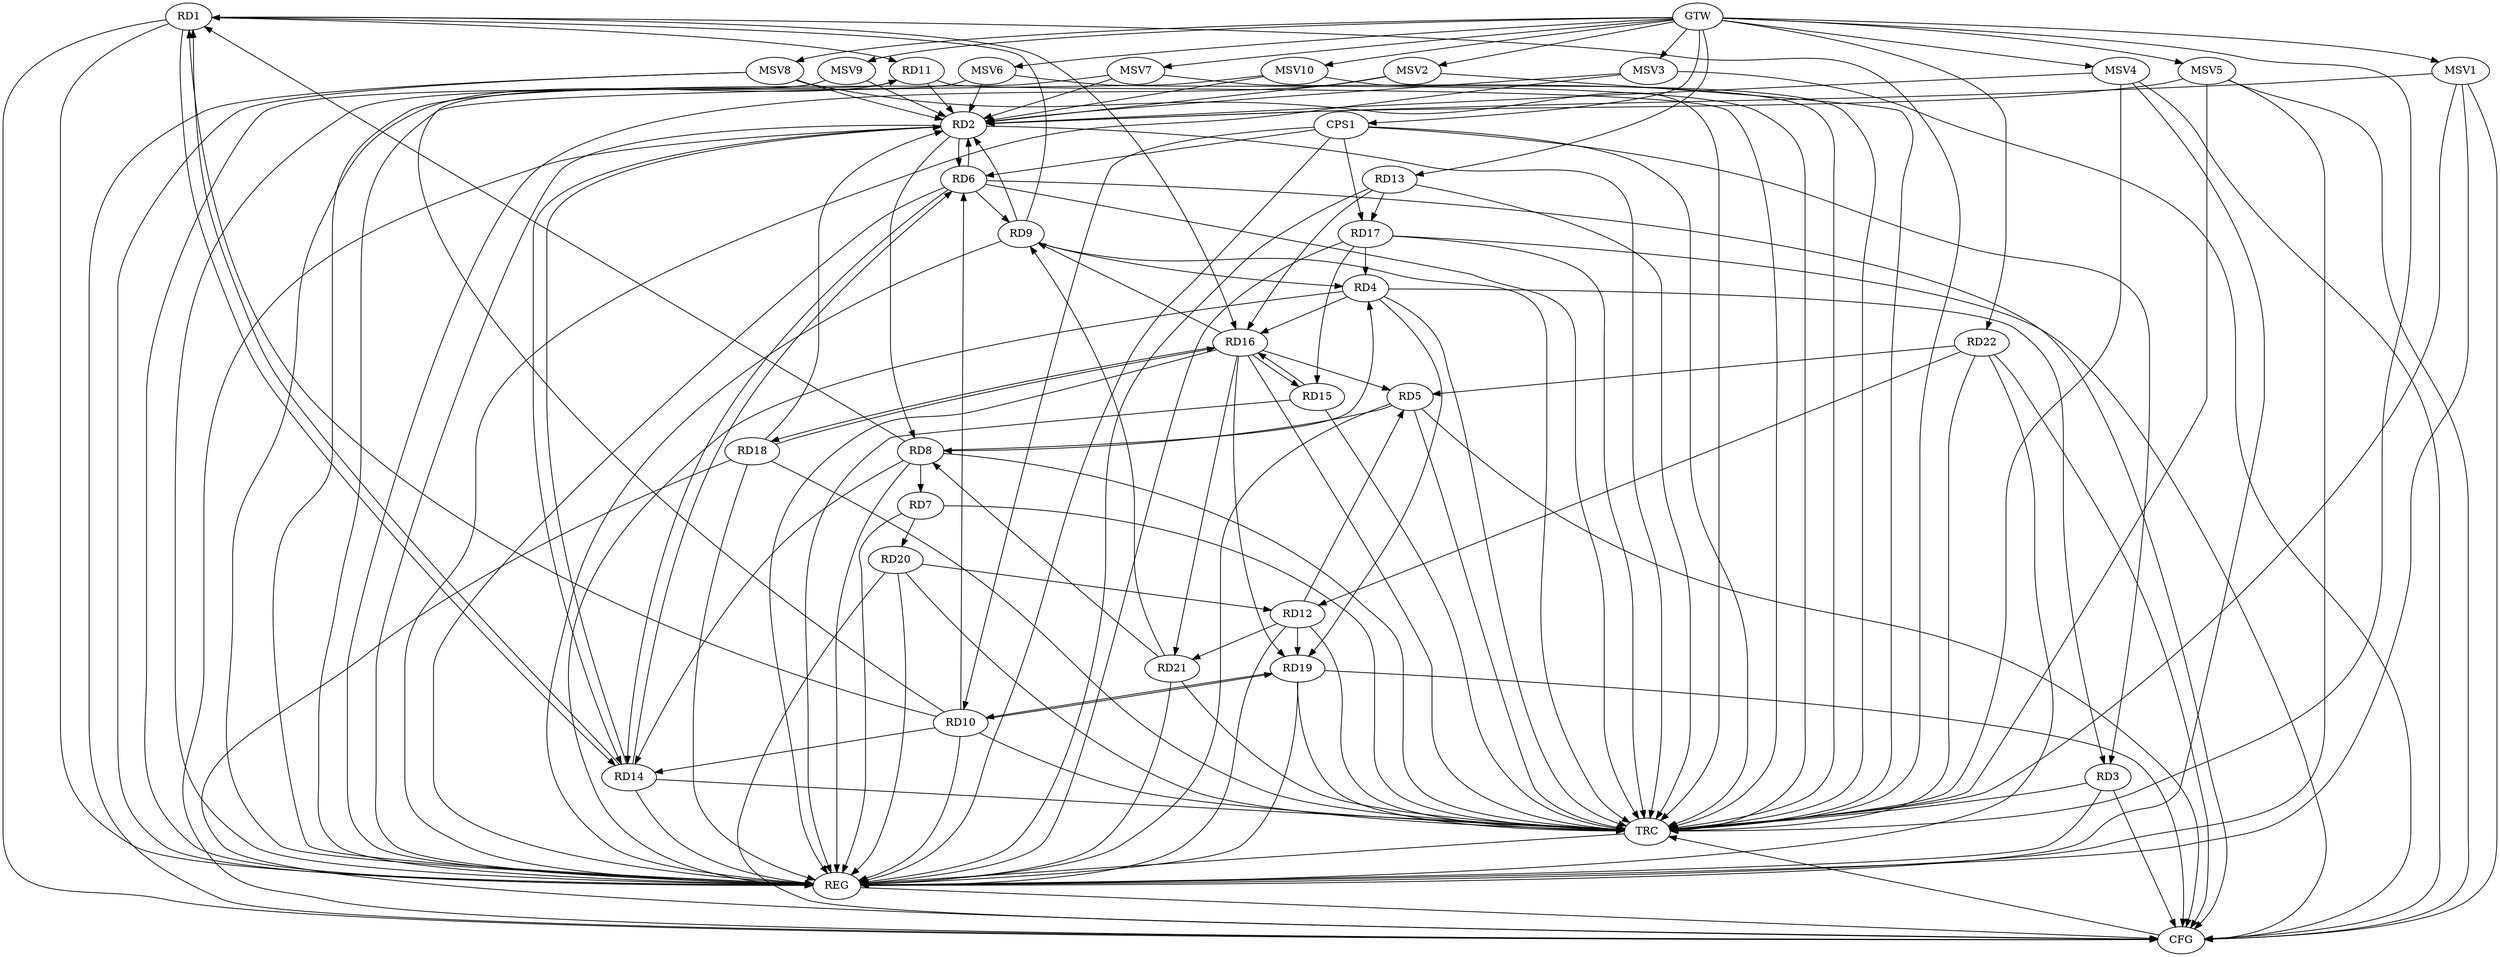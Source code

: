 strict digraph G {
  RD1 [ label="RD1" ];
  RD2 [ label="RD2" ];
  RD3 [ label="RD3" ];
  RD4 [ label="RD4" ];
  RD5 [ label="RD5" ];
  RD6 [ label="RD6" ];
  RD7 [ label="RD7" ];
  RD8 [ label="RD8" ];
  RD9 [ label="RD9" ];
  RD10 [ label="RD10" ];
  RD11 [ label="RD11" ];
  RD12 [ label="RD12" ];
  RD13 [ label="RD13" ];
  RD14 [ label="RD14" ];
  RD15 [ label="RD15" ];
  RD16 [ label="RD16" ];
  RD17 [ label="RD17" ];
  RD18 [ label="RD18" ];
  RD19 [ label="RD19" ];
  RD20 [ label="RD20" ];
  RD21 [ label="RD21" ];
  RD22 [ label="RD22" ];
  CPS1 [ label="CPS1" ];
  GTW [ label="GTW" ];
  REG [ label="REG" ];
  CFG [ label="CFG" ];
  TRC [ label="TRC" ];
  MSV1 [ label="MSV1" ];
  MSV2 [ label="MSV2" ];
  MSV3 [ label="MSV3" ];
  MSV4 [ label="MSV4" ];
  MSV5 [ label="MSV5" ];
  MSV6 [ label="MSV6" ];
  MSV7 [ label="MSV7" ];
  MSV8 [ label="MSV8" ];
  MSV9 [ label="MSV9" ];
  MSV10 [ label="MSV10" ];
  RD8 -> RD1;
  RD9 -> RD1;
  RD10 -> RD1;
  RD1 -> RD11;
  RD1 -> RD14;
  RD14 -> RD1;
  RD1 -> RD16;
  RD2 -> RD6;
  RD6 -> RD2;
  RD2 -> RD8;
  RD9 -> RD2;
  RD11 -> RD2;
  RD2 -> RD14;
  RD14 -> RD2;
  RD18 -> RD2;
  RD4 -> RD3;
  RD8 -> RD4;
  RD9 -> RD4;
  RD4 -> RD16;
  RD17 -> RD4;
  RD4 -> RD19;
  RD5 -> RD8;
  RD12 -> RD5;
  RD16 -> RD5;
  RD22 -> RD5;
  RD6 -> RD9;
  RD10 -> RD6;
  RD6 -> RD14;
  RD14 -> RD6;
  RD8 -> RD7;
  RD7 -> RD20;
  RD8 -> RD14;
  RD21 -> RD8;
  RD16 -> RD9;
  RD21 -> RD9;
  RD10 -> RD11;
  RD10 -> RD14;
  RD10 -> RD19;
  RD19 -> RD10;
  RD12 -> RD19;
  RD20 -> RD12;
  RD12 -> RD21;
  RD22 -> RD12;
  RD13 -> RD16;
  RD13 -> RD17;
  RD15 -> RD16;
  RD16 -> RD15;
  RD17 -> RD15;
  RD16 -> RD18;
  RD18 -> RD16;
  RD16 -> RD19;
  RD16 -> RD21;
  CPS1 -> RD3;
  CPS1 -> RD10;
  CPS1 -> RD17;
  CPS1 -> RD6;
  GTW -> RD13;
  GTW -> RD22;
  GTW -> CPS1;
  RD1 -> REG;
  RD2 -> REG;
  RD3 -> REG;
  RD4 -> REG;
  RD5 -> REG;
  RD6 -> REG;
  RD7 -> REG;
  RD8 -> REG;
  RD9 -> REG;
  RD10 -> REG;
  RD11 -> REG;
  RD12 -> REG;
  RD13 -> REG;
  RD14 -> REG;
  RD15 -> REG;
  RD16 -> REG;
  RD17 -> REG;
  RD18 -> REG;
  RD19 -> REG;
  RD20 -> REG;
  RD21 -> REG;
  RD22 -> REG;
  CPS1 -> REG;
  RD3 -> CFG;
  RD18 -> CFG;
  RD22 -> CFG;
  RD19 -> CFG;
  RD5 -> CFG;
  RD17 -> CFG;
  RD1 -> CFG;
  RD20 -> CFG;
  RD6 -> CFG;
  RD2 -> CFG;
  REG -> CFG;
  RD1 -> TRC;
  RD2 -> TRC;
  RD3 -> TRC;
  RD4 -> TRC;
  RD5 -> TRC;
  RD6 -> TRC;
  RD7 -> TRC;
  RD8 -> TRC;
  RD9 -> TRC;
  RD10 -> TRC;
  RD11 -> TRC;
  RD12 -> TRC;
  RD13 -> TRC;
  RD14 -> TRC;
  RD15 -> TRC;
  RD16 -> TRC;
  RD17 -> TRC;
  RD18 -> TRC;
  RD19 -> TRC;
  RD20 -> TRC;
  RD21 -> TRC;
  RD22 -> TRC;
  CPS1 -> TRC;
  GTW -> TRC;
  CFG -> TRC;
  TRC -> REG;
  MSV1 -> RD2;
  GTW -> MSV1;
  MSV1 -> REG;
  MSV1 -> TRC;
  MSV1 -> CFG;
  MSV2 -> RD2;
  GTW -> MSV2;
  MSV2 -> REG;
  MSV2 -> TRC;
  MSV3 -> RD2;
  GTW -> MSV3;
  MSV3 -> REG;
  MSV3 -> CFG;
  MSV4 -> RD2;
  GTW -> MSV4;
  MSV4 -> REG;
  MSV4 -> TRC;
  MSV4 -> CFG;
  MSV5 -> RD2;
  MSV6 -> RD2;
  GTW -> MSV5;
  MSV5 -> REG;
  MSV5 -> TRC;
  MSV5 -> CFG;
  GTW -> MSV6;
  MSV6 -> REG;
  MSV6 -> TRC;
  MSV7 -> RD2;
  MSV8 -> RD2;
  GTW -> MSV7;
  MSV7 -> REG;
  MSV7 -> TRC;
  GTW -> MSV8;
  MSV8 -> REG;
  MSV8 -> TRC;
  MSV8 -> CFG;
  MSV9 -> RD2;
  GTW -> MSV9;
  MSV9 -> REG;
  MSV10 -> RD2;
  GTW -> MSV10;
  MSV10 -> REG;
  MSV10 -> TRC;
}
